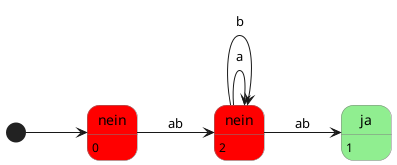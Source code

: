 @startuml
'scale 350 width
left to right direction

skinparam state {
  BackgroundColor<<YES>> LightGreen
  BackgroundColor<<NO>> Red
  BorderColor Gray
}

[*] --> n0

state "nein" as n0 <<NO>>
state "nein" as n1 <<NO>>
state "ja" as j0 <<YES>>

n0: 0
j0: 1
n1: 2

'n0 --> j0: ab(a|b)*ab
n0 --> n1: ab
n1 --> n1: a
n1 --> n1: b
n1 --> j0: ab
@enduml

